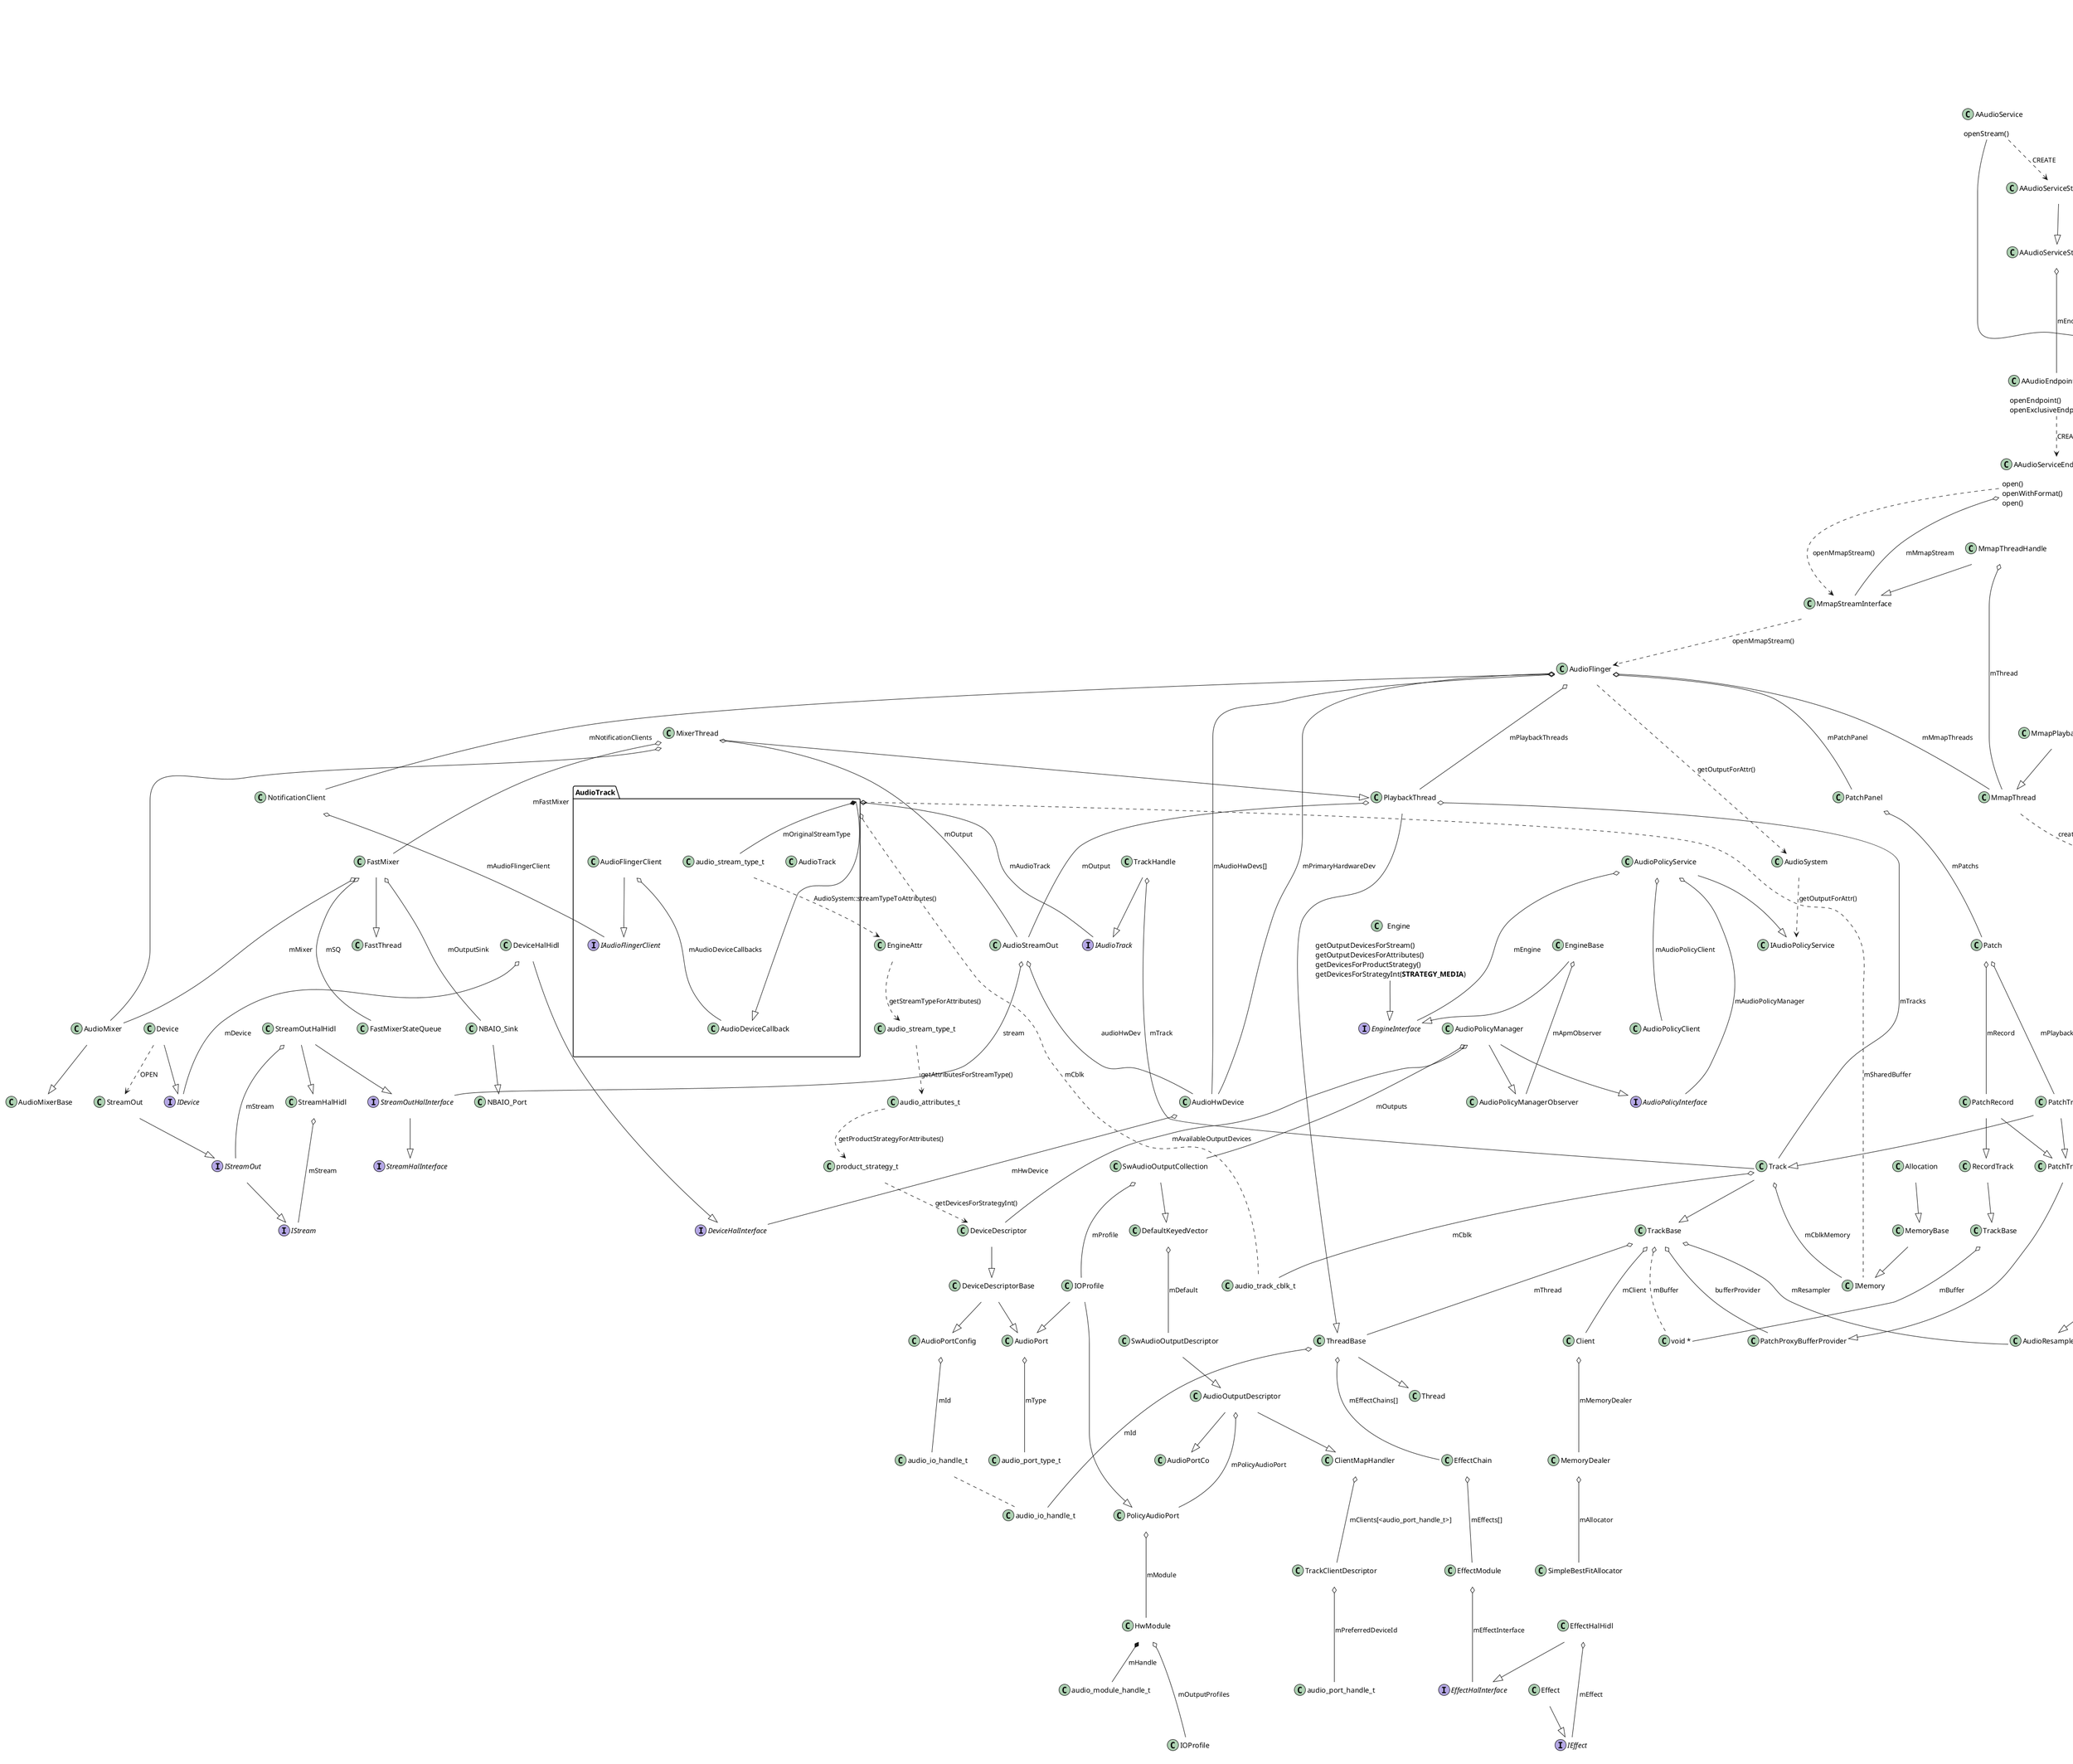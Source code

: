 @startuml AudioFlinger

skinparam {
    ' monochrome true
    ClassBorderColor white
    ClassBackgroundColor white
    Shadowing false
    NoteFontColor #Black
    NoteFontSize 16
    NoteTextAlignment left
    NoteBackgroundColor WhiteSmoke
    NoteColor transparent
    NoteBorderThickness 0
    NoteBorderColor transparent
    NoteBorderThickness 0
    ' Linetype ortho
    ' Linetype polyline
}

package AudioTrack {
    class AudioTrack
    class AudioFlingerClient
    class AudioDeviceCallback
    interface IAudioFlingerClient
    class "audio_stream_type_t" as TrackStream
}

' package Stream {
    class AudioStreamOut
    interface StreamOutHalInterface
    class StreamOutHalHidl
    interface StreamHalInterface
    class StreamOut
    class StreamHalHidl
    interface IStreamOut
    interface IStream
' }

' package Device {
    interface IDevice
    class DeviceHalHidl
    interface DeviceHalInterface
    class AudioHwDevice
' }

' package Track {
    interface IAudioTrack
    class Track
    class TrackHandle
' }

' package MixerThread {
    class MixerThread
    class PlaybackThread
    class ThreadBase
    class audio_io_handle_t
' }

' package Mixer {
    class FastMixer
    class AudioMixer
    class NBAIO_Port
    class NBAIO_Sink
    class FastThread
    class AudioMixerBase
    class FastMixerStateQueue
' }

interface IEffect
interface EffectHalInterface

class AAudioServiceEndpointMMAP {
    open()
    openWithFormat()
}
class AAudioEndpointManager {
    openEndpoint()
    openExclusiveEndpoint()
}
class AAudioServiceEndpointMMAP {
    open()
}
class AAudioService {
    openStream()
}
class "AudioEndpointParcelable" as AudioEndpointParcelable2


package AAudio {
    class AudioStreamBuilder {
        build()
        builder_createStream()
    }

    class AudioStreamInternalPlay
    class AudioStreamAAudio
    class AAudioLoader
    class AudioStream
    class AudioStreamBase
    class AudioStreamInternal
    class AAudioBinderAdapter
    class AAudioServiceInterface
    class AudioEndpointParcelable
    class EndpointDescriptor
    class RingBufferParcelable
    class SharedRegionParcelable

    class AudioEndpoint
    class FifoBufferIndirect
    interface IAAudioService
}

interface AudioPolicyInterface
interface EngineInterface

AudioFlinger ..> AudioSystem:getOutputForAttr()
AudioSystem ..> IAudioPolicyService:getOutputForAttr()

AudioPolicyService o--- AudioPolicyClient:mAudioPolicyClient
AudioPolicyService o--- AudioPolicyInterface:mAudioPolicyManager
AudioPolicyManager --|> AudioPolicyInterface
AudioPolicyService --|> IAudioPolicyService
AudioPolicyService o--- EngineInterface:mEngine
EngineBase --|> EngineInterface
class Engine {
    getOutputDevicesForStream()
    getOutputDevicesForAttributes()
    getDevicesForProductStrategy()
    getDevicesForStrategyInt(**STRATEGY_MEDIA**)
}
Engine --|> EngineInterface
EngineBase o--- AudioPolicyManagerObserver:mApmObserver

AudioTrack *-- TrackStream:mOriginalStreamType
TrackStream ..> EngineAttr:AudioSystem::streamTypeToAttributes()
class "audio_attributes_t" as EngineAttr
EngineAttr ..> audio_stream_type_t:getStreamTypeForAttributes()
audio_stream_type_t ..> audio_attributes_t:getAttributesForStreamType()
audio_attributes_t ..> product_strategy_t:getProductStrategyForAttributes()
product_strategy_t ..> DeviceDescriptor:getDevicesForStrategyInt()

AudioPolicyManager --|> AudioPolicyManagerObserver
AudioPolicyManager o--- DeviceDescriptor:mAvailableOutputDevices
AudioPolicyManager o--- SwAudioOutputCollection:mOutputs
SwAudioOutputCollection --|> DefaultKeyedVector
DefaultKeyedVector o--- SwAudioOutputDescriptor:mDefault
SwAudioOutputDescriptor --|> AudioOutputDescriptor
SwAudioOutputCollection o--- IOProfile:mProfile
IOProfile --|> AudioPort
IOProfile --|> PolicyAudioPort
AudioPort o--- audio_port_type_t:mType
AudioOutputDescriptor o--- PolicyAudioPort:mPolicyAudioPort
PolicyAudioPort o--- HwModule:mModule
HwModule *-- audio_module_handle_t:mHandle
class "IOProfile" as IOProfile2
HwModule o--- IOProfile2:mOutputProfiles
AudioOutputDescriptor --|> ClientMapHandler
ClientMapHandler o--- TrackClientDescriptor:mClients[<audio_port_handle_t>]
TrackClientDescriptor o--- audio_port_handle_t:mPreferredDeviceId
class "audio_io_handle_t" as audio_io_handle_t2
AudioPortConfig o--- audio_io_handle_t2:mId
audio_io_handle_t2 .. audio_io_handle_t
DeviceDescriptor --|> DeviceDescriptorBase
DeviceDescriptorBase --|> AudioPortConfig
DeviceDescriptorBase --|> AudioPort
AudioOutputDescriptor --|> AudioPortCo

AudioStreamAAudio --|> AudioStream
AudioStream --|> AudioStreamBase
AudioStreamAAudio o--- AAudioLoader:mLibLoader

AudioStreamBuilder ..> AudioStreamAAudio:build()
AudioStreamBuilder ..> AudioStreamInternalPlay:CREATE
AudioStreamInternalPlay --|> AudioStreamInternal
AudioStreamInternal --|> AudioStream
AudioStreamInternal o--- AAudioServiceInterface:mServiceInterface
AAudioBinderAdapter --|> AAudioServiceInterface
AAudioBinderAdapter o--- IAAudioService:mDelegate
AAudioService --|> IAAudioService
AudioStreamInternal o--- AudioEndpointParcelable:mEndPointParcelable
AudioEndpointParcelable ..> EndpointDescriptor:resolve()
AudioEndpointParcelable o--- RingBufferParcelable:mDownDataQueueParcelable
RingBufferParcelable o--- SharedRegionParcelable:mDataParcelable
AudioStreamInternal o--- AudioEndpoint:mAudioEndpoint
AudioStreamInternal o--- FifoBufferIndirect:mDataQueue
AudioEndpoint ..> FifoBufferIndirect:PARAMS

AudioTrack --|> AudioDeviceCallback
' AudioTrack ..> AudioFlinger:createTrack()
TrackHandle --|> IAudioTrack
TrackHandle o--- Track:mTrack
PlaybackThread o--- Track:mTracks
AudioTrack o--- IAudioTrack:mAudioTrack

AudioFlinger o--- NotificationClient:mNotificationClients
NotificationClient o--- IAudioFlingerClient:mAudioFlingerClient
AudioFlingerClient --|> IAudioFlingerClient
AudioFlingerClient o--- AudioDeviceCallback:mAudioDeviceCallbacks

MixerThread o--- AudioStreamOut:mOutput
AudioStreamOut o--- AudioHwDevice:audioHwDev
AudioHwDevice o--- DeviceHalInterface:mHwDevice
AudioStreamOut o--- StreamOutHalInterface:stream
PlaybackThread o--- AudioStreamOut:mOutput
StreamOutHalHidl --|> StreamHalHidl
StreamOutHalHidl --|> StreamOutHalInterface
StreamOutHalInterface --|> StreamHalInterface
StreamOutHalHidl o--- IStreamOut:mStream
StreamHalHidl o--- IStream:mStream
IStreamOut --|> IStream
StreamOut --|> IStreamOut
Device --|> IDevice
DeviceHalHidl --|> DeviceHalInterface
DeviceHalHidl o--- IDevice:mDevice

MixerThread --|> PlaybackThread
PlaybackThread --|> ThreadBase
ThreadBase o--- audio_io_handle_t:mId
ThreadBase --|> Thread
ThreadBase o--- EffectChain:mEffectChains[]
EffectChain o--- EffectModule:mEffects[]
EffectModule o--- EffectHalInterface:mEffectInterface
EffectHalHidl --|> EffectHalInterface
EffectHalHidl o--- IEffect:mEffect
Effect --|> IEffect
MixerThread o--- AudioMixer
AudioMixer --|> AudioMixerBase
MixerThread o--- FastMixer:mFastMixer
FastMixer --|> FastThread
FastMixer o--- AudioMixer:mMixer
FastMixer o--- NBAIO_Sink:mOutputSink
NBAIO_Sink --|> NBAIO_Port
FastMixer o--- FastMixerStateQueue:mSQ
AudioFlinger o--- AudioHwDevice:mAudioHwDevs[]
AudioFlinger o--- PlaybackThread:mPlaybackThreads
AudioFlinger o--- MmapThread:mMmapThreads
MmapPlaybackThread --|> MmapThread
AudioFlinger o--- AudioHwDevice:mPrimaryHardwareDev

' AudioFlinger ..> Track:CREATE
Device ..> StreamOut:OPEN

AudioFlinger o--- PatchPanel:mPatchPanel
PatchPanel o--- Patch:mPatchs
Patch o--- PatchTrack:mPlayback
Patch o--- PatchRecord:mRecord
PatchRecord --|> RecordTrack
class "TrackBase" as RecordTrackBase
RecordTrack --|> RecordTrackBase
class "void *" as BUFFER
RecordTrackBase o--- BUFFER:mBuffer

TrackBase o.. BUFFER:mBuffer
PatchTrack --|> Track
PatchTrack --|> PatchTrackBase
TrackBase o--- AudioResampler:mResampler
Track --|> TrackBase
Track o--- audio_track_cblk_t:mCblk
Track o--- IMemory:mCblkMemory
TrackBase o--- Client:mClient
Client o--- MemoryDealer:mMemoryDealer
MemoryDealer o--- SimpleBestFitAllocator:mAllocator
Allocation --|> MemoryBase
MemoryBase --|> IMemory
AudioTrack o.. IMemory:mSharedBuffer
AudioTrack o.. audio_track_cblk_t:mCblk
AudioResamplerDyn --|> AudioResampler

TrackBase o--- ThreadBase:mThread
TrackBase o--- PatchProxyBufferProvider:bufferProvider
PatchRecord --|> PatchTrackBase
PatchTrackBase --|> PatchProxyBufferProvider
' PatchTrackBase o--- ClientProxy:mProxy
MmapStreamInterface ..> AudioFlinger:openMmapStream()

AAudioServiceEndpointMMAP ..> MmapStreamInterface:openMmapStream()
AAudioEndpointManager ..> AAudioServiceEndpointMMAP:CREATE
AAudioServiceStreamBase o--- AAudioEndpointManager:mEndpointManage
AAudioServiceStreamMMAP --|> AAudioServiceStreamBase
AAudioServiceEndpointMMAP o--- MmapStreamInterface:mMmapStream
MmapThreadHandle --|> MmapStreamInterface
MmapThreadHandle o--- MmapThread:mThread
MmapThread ..> audio_mmap_buffer_info:createMmapBuffer()
AAudioServiceEndpointMMAP o--- audio_mmap_buffer_info:mMmapBufferinfo
audio_mmap_buffer_info *-- unique_fd:shared_memory_fd
AAudioServiceEndpointMMAP *-- unique_fd:mAudioDataFileDescriptor

SharedRegionParcelable o.. unique_fd:mFd

AAudioService ..> AAudioServiceStreamMMAP:CREATE
AAudioServiceStreamMMAP ..> AudioEndpointParcelable2:getAudioDataDescription_l()
AudioEndpointParcelable2 ..> AudioEndpointParcelable:BINDER

@enduml